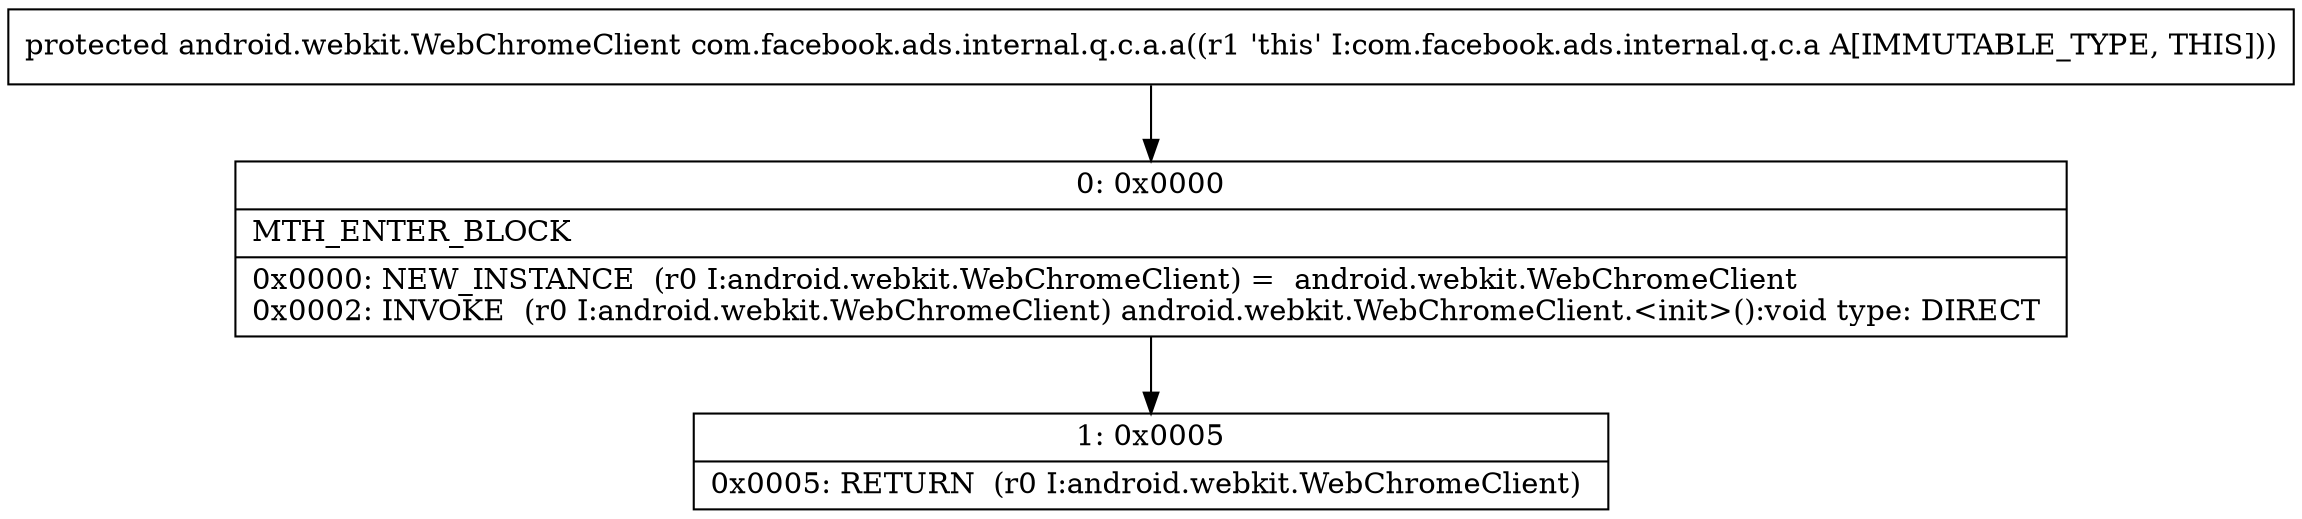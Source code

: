 digraph "CFG forcom.facebook.ads.internal.q.c.a.a()Landroid\/webkit\/WebChromeClient;" {
Node_0 [shape=record,label="{0\:\ 0x0000|MTH_ENTER_BLOCK\l|0x0000: NEW_INSTANCE  (r0 I:android.webkit.WebChromeClient) =  android.webkit.WebChromeClient \l0x0002: INVOKE  (r0 I:android.webkit.WebChromeClient) android.webkit.WebChromeClient.\<init\>():void type: DIRECT \l}"];
Node_1 [shape=record,label="{1\:\ 0x0005|0x0005: RETURN  (r0 I:android.webkit.WebChromeClient) \l}"];
MethodNode[shape=record,label="{protected android.webkit.WebChromeClient com.facebook.ads.internal.q.c.a.a((r1 'this' I:com.facebook.ads.internal.q.c.a A[IMMUTABLE_TYPE, THIS])) }"];
MethodNode -> Node_0;
Node_0 -> Node_1;
}


